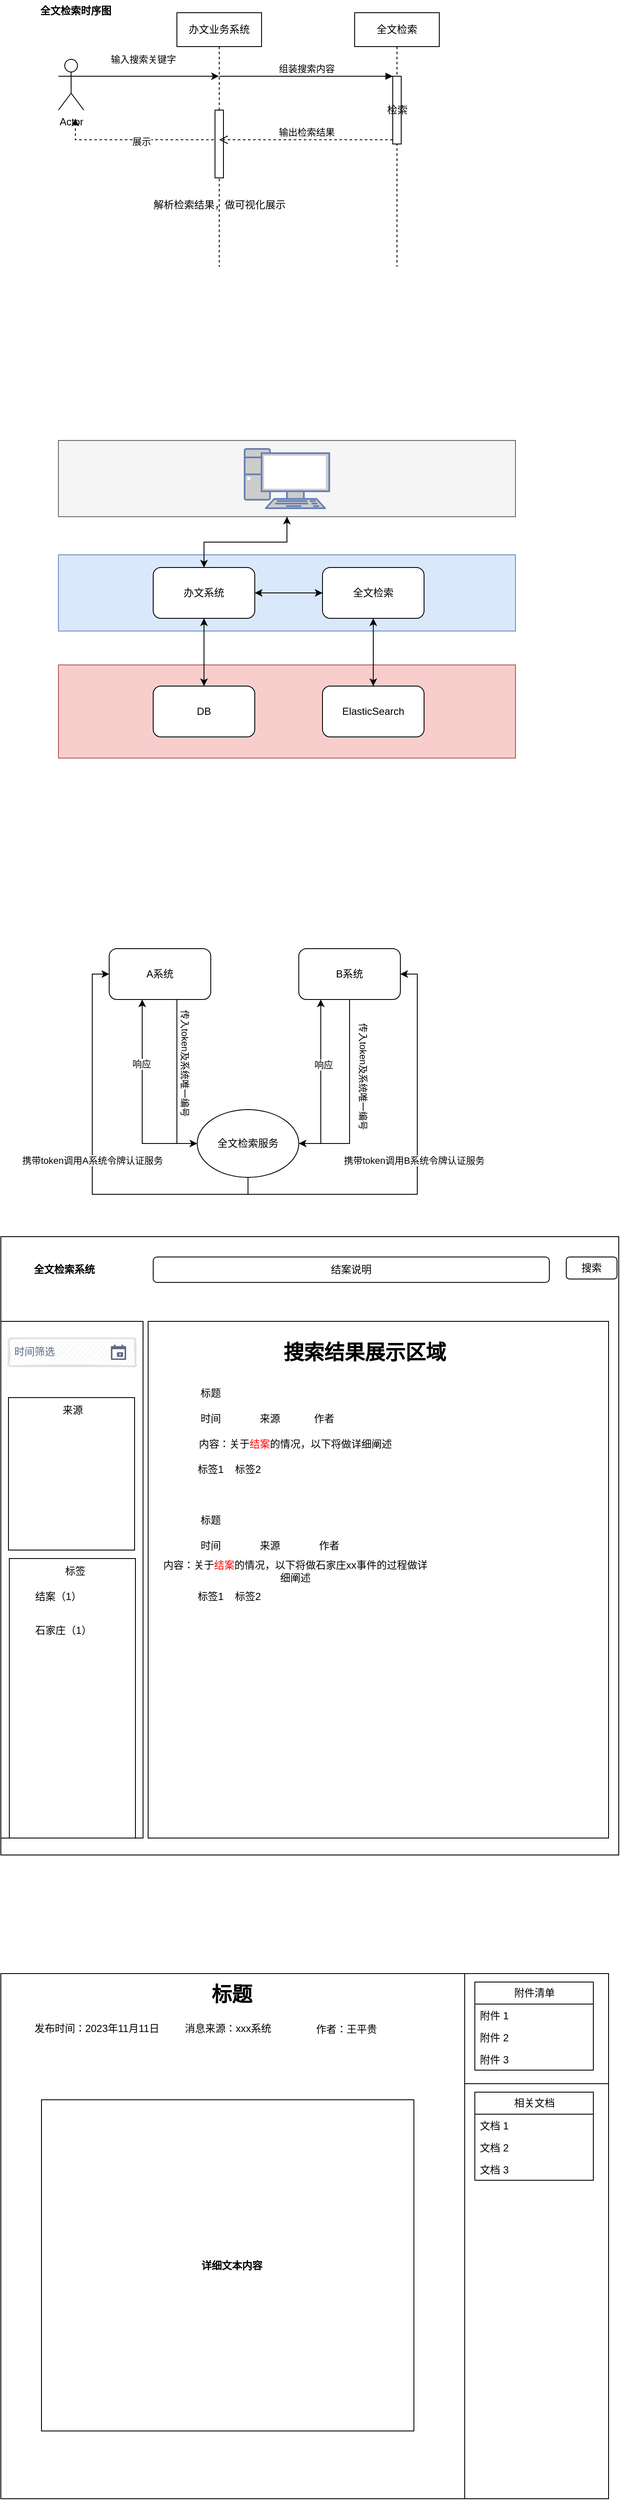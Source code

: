 <mxfile version="22.1.0" type="github">
  <diagram name="第 1 页" id="LdHHr-EjlGBkQb0S6M5a">
    <mxGraphModel dx="1434" dy="841" grid="1" gridSize="10" guides="1" tooltips="1" connect="1" arrows="1" fold="1" page="1" pageScale="1" pageWidth="827" pageHeight="1169" math="0" shadow="0">
      <root>
        <mxCell id="0" />
        <mxCell id="1" parent="0" />
        <mxCell id="sIEmG1q061Rkc91FM-IE-13" style="edgeStyle=orthogonalEdgeStyle;rounded=0;orthogonalLoop=1;jettySize=auto;html=1;" parent="1" edge="1">
          <mxGeometry relative="1" as="geometry">
            <mxPoint x="160" y="360" as="sourcePoint" />
            <mxPoint x="319.5" y="360" as="targetPoint" />
            <Array as="points">
              <mxPoint x="270" y="360" />
              <mxPoint x="270" y="360" />
            </Array>
          </mxGeometry>
        </mxCell>
        <mxCell id="sIEmG1q061Rkc91FM-IE-14" value="输入搜索关键字&lt;br&gt;" style="edgeLabel;html=1;align=center;verticalAlign=middle;resizable=0;points=[];" parent="sIEmG1q061Rkc91FM-IE-13" vertex="1" connectable="0">
          <mxGeometry x="-0.122" y="-1" relative="1" as="geometry">
            <mxPoint y="-21" as="offset" />
          </mxGeometry>
        </mxCell>
        <mxCell id="sIEmG1q061Rkc91FM-IE-1" value="Actor" style="shape=umlActor;verticalLabelPosition=bottom;verticalAlign=top;html=1;outlineConnect=0;" parent="1" vertex="1">
          <mxGeometry x="130" y="340" width="30" height="60" as="geometry" />
        </mxCell>
        <mxCell id="sIEmG1q061Rkc91FM-IE-16" style="edgeStyle=elbowEdgeStyle;rounded=0;orthogonalLoop=1;jettySize=auto;html=1;elbow=vertical;curved=0;dashed=1;" parent="1" source="sIEmG1q061Rkc91FM-IE-5" edge="1">
          <mxGeometry relative="1" as="geometry">
            <mxPoint x="150" y="410" as="targetPoint" />
            <Array as="points">
              <mxPoint x="260" y="435" />
            </Array>
          </mxGeometry>
        </mxCell>
        <mxCell id="sIEmG1q061Rkc91FM-IE-19" value="展示" style="edgeLabel;html=1;align=center;verticalAlign=middle;resizable=0;points=[];" parent="sIEmG1q061Rkc91FM-IE-16" vertex="1" connectable="0">
          <mxGeometry x="-0.049" y="2" relative="1" as="geometry">
            <mxPoint x="1" as="offset" />
          </mxGeometry>
        </mxCell>
        <mxCell id="sIEmG1q061Rkc91FM-IE-5" value="办文业务系统" style="shape=umlLifeline;perimeter=lifelinePerimeter;whiteSpace=wrap;html=1;container=1;dropTarget=0;collapsible=0;recursiveResize=0;outlineConnect=0;portConstraint=eastwest;newEdgeStyle={&quot;edgeStyle&quot;:&quot;elbowEdgeStyle&quot;,&quot;elbow&quot;:&quot;vertical&quot;,&quot;curved&quot;:0,&quot;rounded&quot;:0};" parent="1" vertex="1">
          <mxGeometry x="270" y="285" width="100" height="300" as="geometry" />
        </mxCell>
        <mxCell id="sIEmG1q061Rkc91FM-IE-18" value="&lt;br&gt;&lt;br&gt;&lt;br&gt;&lt;br&gt;&lt;br&gt;&lt;br&gt;&lt;br&gt;&lt;br&gt;&lt;br&gt;&lt;br&gt;解析检索结果，做可视化展示" style="html=1;points=[];perimeter=orthogonalPerimeter;outlineConnect=0;targetShapes=umlLifeline;portConstraint=eastwest;newEdgeStyle={&quot;edgeStyle&quot;:&quot;elbowEdgeStyle&quot;,&quot;elbow&quot;:&quot;vertical&quot;,&quot;curved&quot;:0,&quot;rounded&quot;:0};" parent="sIEmG1q061Rkc91FM-IE-5" vertex="1">
          <mxGeometry x="45" y="115" width="10" height="80" as="geometry" />
        </mxCell>
        <mxCell id="sIEmG1q061Rkc91FM-IE-6" value="全文检索" style="shape=umlLifeline;perimeter=lifelinePerimeter;whiteSpace=wrap;html=1;container=1;dropTarget=0;collapsible=0;recursiveResize=0;outlineConnect=0;portConstraint=eastwest;newEdgeStyle={&quot;edgeStyle&quot;:&quot;elbowEdgeStyle&quot;,&quot;elbow&quot;:&quot;vertical&quot;,&quot;curved&quot;:0,&quot;rounded&quot;:0};" parent="1" vertex="1">
          <mxGeometry x="480" y="285" width="100" height="300" as="geometry" />
        </mxCell>
        <mxCell id="sIEmG1q061Rkc91FM-IE-10" value="检索" style="html=1;points=[];perimeter=orthogonalPerimeter;outlineConnect=0;targetShapes=umlLifeline;portConstraint=eastwest;newEdgeStyle={&quot;edgeStyle&quot;:&quot;elbowEdgeStyle&quot;,&quot;elbow&quot;:&quot;vertical&quot;,&quot;curved&quot;:0,&quot;rounded&quot;:0};" parent="sIEmG1q061Rkc91FM-IE-6" vertex="1">
          <mxGeometry x="45" y="75" width="10" height="80" as="geometry" />
        </mxCell>
        <mxCell id="sIEmG1q061Rkc91FM-IE-11" value="组装搜索内容&lt;br&gt;" style="html=1;verticalAlign=bottom;endArrow=block;edgeStyle=elbowEdgeStyle;elbow=vertical;curved=0;rounded=0;" parent="1" target="sIEmG1q061Rkc91FM-IE-10" edge="1">
          <mxGeometry relative="1" as="geometry">
            <mxPoint x="320" y="360" as="sourcePoint" />
          </mxGeometry>
        </mxCell>
        <mxCell id="sIEmG1q061Rkc91FM-IE-12" value="输出检索结果" style="html=1;verticalAlign=bottom;endArrow=open;dashed=1;endSize=8;edgeStyle=elbowEdgeStyle;elbow=vertical;curved=0;rounded=0;" parent="1" source="sIEmG1q061Rkc91FM-IE-10" edge="1">
          <mxGeometry relative="1" as="geometry">
            <mxPoint x="320" y="435" as="targetPoint" />
          </mxGeometry>
        </mxCell>
        <mxCell id="sIEmG1q061Rkc91FM-IE-20" value="全文检索时序图" style="text;align=center;fontStyle=1;verticalAlign=middle;spacingLeft=3;spacingRight=3;strokeColor=none;rotatable=0;points=[[0,0.5],[1,0.5]];portConstraint=eastwest;html=1;" parent="1" vertex="1">
          <mxGeometry x="110" y="270" width="80" height="26" as="geometry" />
        </mxCell>
        <mxCell id="sIEmG1q061Rkc91FM-IE-22" value="" style="rounded=0;whiteSpace=wrap;html=1;fillColor=#f5f5f5;strokeColor=#666666;fontColor=#333333;" parent="1" vertex="1">
          <mxGeometry x="130" y="790" width="540" height="90" as="geometry" />
        </mxCell>
        <mxCell id="sIEmG1q061Rkc91FM-IE-25" value="" style="fontColor=#0066CC;verticalAlign=top;verticalLabelPosition=bottom;labelPosition=center;align=center;html=1;outlineConnect=0;fillColor=#CCCCCC;strokeColor=#6881B3;gradientColor=none;gradientDirection=north;strokeWidth=2;shape=mxgraph.networks.pc;" parent="1" vertex="1">
          <mxGeometry x="350" y="800" width="100" height="70" as="geometry" />
        </mxCell>
        <mxCell id="sIEmG1q061Rkc91FM-IE-26" value="" style="rounded=0;whiteSpace=wrap;html=1;fillColor=#dae8fc;strokeColor=#6c8ebf;" parent="1" vertex="1">
          <mxGeometry x="130" y="925" width="540" height="90" as="geometry" />
        </mxCell>
        <mxCell id="sIEmG1q061Rkc91FM-IE-38" style="edgeStyle=orthogonalEdgeStyle;rounded=0;orthogonalLoop=1;jettySize=auto;html=1;entryX=0;entryY=0.5;entryDx=0;entryDy=0;" parent="1" source="sIEmG1q061Rkc91FM-IE-27" target="sIEmG1q061Rkc91FM-IE-28" edge="1">
          <mxGeometry relative="1" as="geometry" />
        </mxCell>
        <mxCell id="TpiHtZoOnFScd-ey19ek-1" style="edgeStyle=orthogonalEdgeStyle;rounded=0;orthogonalLoop=1;jettySize=auto;html=1;entryX=0.5;entryY=1;entryDx=0;entryDy=0;" edge="1" parent="1" source="sIEmG1q061Rkc91FM-IE-27" target="sIEmG1q061Rkc91FM-IE-22">
          <mxGeometry relative="1" as="geometry" />
        </mxCell>
        <mxCell id="sIEmG1q061Rkc91FM-IE-27" value="办文系统" style="rounded=1;whiteSpace=wrap;html=1;" parent="1" vertex="1">
          <mxGeometry x="242" y="940" width="120" height="60" as="geometry" />
        </mxCell>
        <mxCell id="sIEmG1q061Rkc91FM-IE-39" style="edgeStyle=orthogonalEdgeStyle;rounded=0;orthogonalLoop=1;jettySize=auto;html=1;entryX=1;entryY=0.5;entryDx=0;entryDy=0;" parent="1" source="sIEmG1q061Rkc91FM-IE-28" target="sIEmG1q061Rkc91FM-IE-27" edge="1">
          <mxGeometry relative="1" as="geometry" />
        </mxCell>
        <mxCell id="sIEmG1q061Rkc91FM-IE-28" value="全文检索" style="rounded=1;whiteSpace=wrap;html=1;" parent="1" vertex="1">
          <mxGeometry x="442" y="940" width="120" height="60" as="geometry" />
        </mxCell>
        <mxCell id="sIEmG1q061Rkc91FM-IE-29" value="" style="rounded=0;whiteSpace=wrap;html=1;fillColor=#f8cecc;strokeColor=#b85450;" parent="1" vertex="1">
          <mxGeometry x="130" y="1055" width="540" height="110" as="geometry" />
        </mxCell>
        <mxCell id="sIEmG1q061Rkc91FM-IE-43" style="edgeStyle=orthogonalEdgeStyle;rounded=0;orthogonalLoop=1;jettySize=auto;html=1;" parent="1" source="sIEmG1q061Rkc91FM-IE-30" edge="1">
          <mxGeometry relative="1" as="geometry">
            <mxPoint x="302" y="1000" as="targetPoint" />
          </mxGeometry>
        </mxCell>
        <mxCell id="sIEmG1q061Rkc91FM-IE-30" value="DB" style="rounded=1;whiteSpace=wrap;html=1;" parent="1" vertex="1">
          <mxGeometry x="242" y="1080" width="120" height="60" as="geometry" />
        </mxCell>
        <mxCell id="sIEmG1q061Rkc91FM-IE-42" style="edgeStyle=orthogonalEdgeStyle;rounded=0;orthogonalLoop=1;jettySize=auto;html=1;" parent="1" source="sIEmG1q061Rkc91FM-IE-31" target="sIEmG1q061Rkc91FM-IE-28" edge="1">
          <mxGeometry relative="1" as="geometry" />
        </mxCell>
        <mxCell id="sIEmG1q061Rkc91FM-IE-31" value="ElasticSearch" style="rounded=1;whiteSpace=wrap;html=1;" parent="1" vertex="1">
          <mxGeometry x="442" y="1080" width="120" height="60" as="geometry" />
        </mxCell>
        <mxCell id="sIEmG1q061Rkc91FM-IE-41" style="edgeStyle=orthogonalEdgeStyle;rounded=0;orthogonalLoop=1;jettySize=auto;html=1;" parent="1" source="sIEmG1q061Rkc91FM-IE-28" target="sIEmG1q061Rkc91FM-IE-31" edge="1">
          <mxGeometry relative="1" as="geometry" />
        </mxCell>
        <mxCell id="sIEmG1q061Rkc91FM-IE-40" style="edgeStyle=orthogonalEdgeStyle;rounded=0;orthogonalLoop=1;jettySize=auto;html=1;" parent="1" source="sIEmG1q061Rkc91FM-IE-27" target="sIEmG1q061Rkc91FM-IE-30" edge="1">
          <mxGeometry relative="1" as="geometry" />
        </mxCell>
        <mxCell id="sIEmG1q061Rkc91FM-IE-33" style="edgeStyle=orthogonalEdgeStyle;rounded=0;orthogonalLoop=1;jettySize=auto;html=1;" parent="1" source="sIEmG1q061Rkc91FM-IE-22" target="sIEmG1q061Rkc91FM-IE-27" edge="1">
          <mxGeometry relative="1" as="geometry" />
        </mxCell>
        <mxCell id="TpiHtZoOnFScd-ey19ek-7" style="edgeStyle=orthogonalEdgeStyle;rounded=0;orthogonalLoop=1;jettySize=auto;html=1;" edge="1" parent="1" source="TpiHtZoOnFScd-ey19ek-2" target="TpiHtZoOnFScd-ey19ek-6">
          <mxGeometry relative="1" as="geometry">
            <Array as="points">
              <mxPoint x="270" y="1620" />
            </Array>
          </mxGeometry>
        </mxCell>
        <mxCell id="TpiHtZoOnFScd-ey19ek-9" value="传入token及系统唯一编号" style="edgeLabel;html=1;align=center;verticalAlign=middle;resizable=0;points=[];rotation=90;" vertex="1" connectable="0" parent="TpiHtZoOnFScd-ey19ek-7">
          <mxGeometry x="-0.234" y="-2" relative="1" as="geometry">
            <mxPoint x="12" as="offset" />
          </mxGeometry>
        </mxCell>
        <mxCell id="TpiHtZoOnFScd-ey19ek-2" value="A系统&lt;br&gt;" style="rounded=1;whiteSpace=wrap;html=1;" vertex="1" parent="1">
          <mxGeometry x="190" y="1390" width="120" height="60" as="geometry" />
        </mxCell>
        <mxCell id="TpiHtZoOnFScd-ey19ek-8" style="edgeStyle=orthogonalEdgeStyle;rounded=0;orthogonalLoop=1;jettySize=auto;html=1;entryX=1;entryY=0.5;entryDx=0;entryDy=0;" edge="1" parent="1" source="TpiHtZoOnFScd-ey19ek-4" target="TpiHtZoOnFScd-ey19ek-6">
          <mxGeometry relative="1" as="geometry" />
        </mxCell>
        <mxCell id="TpiHtZoOnFScd-ey19ek-16" value="传入token及系统唯一编号" style="edgeLabel;html=1;align=center;verticalAlign=middle;resizable=0;points=[];rotation=90;" vertex="1" connectable="0" parent="TpiHtZoOnFScd-ey19ek-8">
          <mxGeometry x="-0.226" y="1" relative="1" as="geometry">
            <mxPoint x="15" y="1" as="offset" />
          </mxGeometry>
        </mxCell>
        <mxCell id="TpiHtZoOnFScd-ey19ek-4" value="B系统" style="rounded=1;whiteSpace=wrap;html=1;" vertex="1" parent="1">
          <mxGeometry x="414" y="1390" width="120" height="60" as="geometry" />
        </mxCell>
        <mxCell id="TpiHtZoOnFScd-ey19ek-10" style="edgeStyle=orthogonalEdgeStyle;rounded=0;orthogonalLoop=1;jettySize=auto;html=1;entryX=0;entryY=0.5;entryDx=0;entryDy=0;" edge="1" parent="1" source="TpiHtZoOnFScd-ey19ek-6" target="TpiHtZoOnFScd-ey19ek-2">
          <mxGeometry relative="1" as="geometry">
            <Array as="points">
              <mxPoint x="354" y="1680" />
              <mxPoint x="170" y="1680" />
              <mxPoint x="170" y="1420" />
            </Array>
          </mxGeometry>
        </mxCell>
        <mxCell id="TpiHtZoOnFScd-ey19ek-11" value="携带token调用A系统令牌认证服务&lt;br&gt;" style="edgeLabel;html=1;align=center;verticalAlign=middle;resizable=0;points=[];" vertex="1" connectable="0" parent="TpiHtZoOnFScd-ey19ek-10">
          <mxGeometry x="-0.322" y="1" relative="1" as="geometry">
            <mxPoint x="-40" y="-41" as="offset" />
          </mxGeometry>
        </mxCell>
        <mxCell id="TpiHtZoOnFScd-ey19ek-12" style="edgeStyle=orthogonalEdgeStyle;rounded=0;orthogonalLoop=1;jettySize=auto;html=1;entryX=0.5;entryY=1;entryDx=0;entryDy=0;" edge="1" parent="1">
          <mxGeometry relative="1" as="geometry">
            <mxPoint x="273" y="1620" as="sourcePoint" />
            <mxPoint x="229" y="1450" as="targetPoint" />
            <Array as="points">
              <mxPoint x="229" y="1620" />
            </Array>
          </mxGeometry>
        </mxCell>
        <mxCell id="TpiHtZoOnFScd-ey19ek-18" value="响应" style="edgeLabel;html=1;align=center;verticalAlign=middle;resizable=0;points=[];" vertex="1" connectable="0" parent="TpiHtZoOnFScd-ey19ek-12">
          <mxGeometry x="0.29" y="1" relative="1" as="geometry">
            <mxPoint as="offset" />
          </mxGeometry>
        </mxCell>
        <mxCell id="TpiHtZoOnFScd-ey19ek-13" style="edgeStyle=orthogonalEdgeStyle;rounded=0;orthogonalLoop=1;jettySize=auto;html=1;entryX=1;entryY=0.5;entryDx=0;entryDy=0;" edge="1" parent="1" source="TpiHtZoOnFScd-ey19ek-6" target="TpiHtZoOnFScd-ey19ek-4">
          <mxGeometry relative="1" as="geometry">
            <Array as="points">
              <mxPoint x="354" y="1680" />
              <mxPoint x="554" y="1680" />
              <mxPoint x="554" y="1420" />
            </Array>
          </mxGeometry>
        </mxCell>
        <mxCell id="TpiHtZoOnFScd-ey19ek-14" value="携带token调用B系统令牌认证服务" style="edgeLabel;html=1;align=center;verticalAlign=middle;resizable=0;points=[];" vertex="1" connectable="0" parent="TpiHtZoOnFScd-ey19ek-13">
          <mxGeometry x="0.096" y="2" relative="1" as="geometry">
            <mxPoint x="-2" y="14" as="offset" />
          </mxGeometry>
        </mxCell>
        <mxCell id="TpiHtZoOnFScd-ey19ek-15" style="edgeStyle=orthogonalEdgeStyle;rounded=0;orthogonalLoop=1;jettySize=auto;html=1;" edge="1" parent="1" source="TpiHtZoOnFScd-ey19ek-6" target="TpiHtZoOnFScd-ey19ek-4">
          <mxGeometry relative="1" as="geometry">
            <Array as="points">
              <mxPoint x="440" y="1620" />
            </Array>
          </mxGeometry>
        </mxCell>
        <mxCell id="TpiHtZoOnFScd-ey19ek-17" value="响应" style="edgeLabel;html=1;align=center;verticalAlign=middle;resizable=0;points=[];" vertex="1" connectable="0" parent="TpiHtZoOnFScd-ey19ek-15">
          <mxGeometry x="0.214" y="-3" relative="1" as="geometry">
            <mxPoint as="offset" />
          </mxGeometry>
        </mxCell>
        <mxCell id="TpiHtZoOnFScd-ey19ek-6" value="全文检索服务" style="ellipse;whiteSpace=wrap;html=1;" vertex="1" parent="1">
          <mxGeometry x="294" y="1580" width="120" height="80" as="geometry" />
        </mxCell>
        <mxCell id="TpiHtZoOnFScd-ey19ek-19" value="" style="whiteSpace=wrap;html=1;aspect=fixed;" vertex="1" parent="1">
          <mxGeometry x="62" y="1730" width="730" height="730" as="geometry" />
        </mxCell>
        <mxCell id="TpiHtZoOnFScd-ey19ek-20" value="" style="rounded=0;whiteSpace=wrap;html=1;" vertex="1" parent="1">
          <mxGeometry x="62" y="1830" width="168" height="610" as="geometry" />
        </mxCell>
        <mxCell id="TpiHtZoOnFScd-ey19ek-22" value="" style="rounded=0;whiteSpace=wrap;html=1;" vertex="1" parent="1">
          <mxGeometry x="236" y="1830" width="544" height="610" as="geometry" />
        </mxCell>
        <mxCell id="TpiHtZoOnFScd-ey19ek-23" value="结案说明" style="rounded=1;whiteSpace=wrap;html=1;" vertex="1" parent="1">
          <mxGeometry x="242" y="1754" width="468" height="30" as="geometry" />
        </mxCell>
        <mxCell id="TpiHtZoOnFScd-ey19ek-24" value="搜索" style="rounded=1;whiteSpace=wrap;html=1;" vertex="1" parent="1">
          <mxGeometry x="730" y="1754" width="60" height="26" as="geometry" />
        </mxCell>
        <mxCell id="TpiHtZoOnFScd-ey19ek-27" value="时间筛选" style="rounded=1;arcSize=9;fillColor=#F7F8F9;align=left;spacingLeft=5;strokeColor=#DEE1E6;html=1;strokeWidth=2;fontColor=#596780;fontSize=12;sketch=1;hachureGap=4;pointerEvents=0;fontFamily=Architects Daughter;fontSource=https%3A%2F%2Ffonts.googleapis.com%2Fcss%3Ffamily%3DArchitects%2BDaughter;" vertex="1" parent="1">
          <mxGeometry x="71" y="1850" width="150" height="33" as="geometry" />
        </mxCell>
        <mxCell id="TpiHtZoOnFScd-ey19ek-28" value="" style="shape=mxgraph.gmdl.calendar;fillColor=#5A6881;strokeColor=none;sketch=0;hachureGap=4;pointerEvents=0;fontFamily=Architects Daughter;fontSource=https%3A%2F%2Ffonts.googleapis.com%2Fcss%3Ffamily%3DArchitects%2BDaughter;fontSize=20;" vertex="1" parent="TpiHtZoOnFScd-ey19ek-27">
          <mxGeometry x="1" y="0.5" width="18" height="18" relative="1" as="geometry">
            <mxPoint x="-29" y="-9" as="offset" />
          </mxGeometry>
        </mxCell>
        <mxCell id="TpiHtZoOnFScd-ey19ek-29" value="全文检索系统" style="text;html=1;strokeColor=none;fillColor=none;align=center;verticalAlign=middle;whiteSpace=wrap;rounded=0;fontStyle=1" vertex="1" parent="1">
          <mxGeometry x="62" y="1741" width="150" height="56" as="geometry" />
        </mxCell>
        <mxCell id="TpiHtZoOnFScd-ey19ek-30" value="" style="rounded=0;whiteSpace=wrap;html=1;" vertex="1" parent="1">
          <mxGeometry x="71" y="1920" width="149" height="180" as="geometry" />
        </mxCell>
        <mxCell id="TpiHtZoOnFScd-ey19ek-31" value="来源" style="text;html=1;strokeColor=none;fillColor=none;align=center;verticalAlign=middle;whiteSpace=wrap;rounded=0;" vertex="1" parent="1">
          <mxGeometry x="116.5" y="1920" width="60" height="30" as="geometry" />
        </mxCell>
        <mxCell id="TpiHtZoOnFScd-ey19ek-32" value="" style="rounded=0;whiteSpace=wrap;html=1;" vertex="1" parent="1">
          <mxGeometry x="72" y="2110" width="149" height="330" as="geometry" />
        </mxCell>
        <mxCell id="TpiHtZoOnFScd-ey19ek-33" value="标签" style="text;html=1;strokeColor=none;fillColor=none;align=center;verticalAlign=middle;whiteSpace=wrap;rounded=0;" vertex="1" parent="1">
          <mxGeometry x="120" y="2110" width="60" height="30" as="geometry" />
        </mxCell>
        <mxCell id="TpiHtZoOnFScd-ey19ek-55" value="&lt;h1 style=&quot;border-color: var(--border-color); text-align: left;&quot;&gt;搜索结果展示区域&lt;/h1&gt;" style="text;html=1;strokeColor=none;fillColor=none;align=center;verticalAlign=middle;whiteSpace=wrap;rounded=0;" vertex="1" parent="1">
          <mxGeometry x="362" y="1846.5" width="260" height="40" as="geometry" />
        </mxCell>
        <mxCell id="TpiHtZoOnFScd-ey19ek-56" value="标题" style="text;html=1;strokeColor=none;fillColor=none;align=center;verticalAlign=middle;whiteSpace=wrap;rounded=0;" vertex="1" parent="1">
          <mxGeometry x="250" y="1900" width="120" height="30" as="geometry" />
        </mxCell>
        <mxCell id="TpiHtZoOnFScd-ey19ek-57" value="时间" style="text;html=1;strokeColor=none;fillColor=none;align=center;verticalAlign=middle;whiteSpace=wrap;rounded=0;" vertex="1" parent="1">
          <mxGeometry x="250" y="1930" width="120" height="30" as="geometry" />
        </mxCell>
        <mxCell id="TpiHtZoOnFScd-ey19ek-58" value="来源" style="text;html=1;strokeColor=none;fillColor=none;align=center;verticalAlign=middle;whiteSpace=wrap;rounded=0;" vertex="1" parent="1">
          <mxGeometry x="320" y="1930" width="120" height="30" as="geometry" />
        </mxCell>
        <mxCell id="TpiHtZoOnFScd-ey19ek-59" value="内容：关于&lt;font color=&quot;#ff0000&quot;&gt;结案&lt;/font&gt;的情况，以下将做详细阐述" style="text;html=1;strokeColor=none;fillColor=none;align=center;verticalAlign=middle;whiteSpace=wrap;rounded=0;" vertex="1" parent="1">
          <mxGeometry x="250" y="1960" width="320" height="30" as="geometry" />
        </mxCell>
        <mxCell id="TpiHtZoOnFScd-ey19ek-60" value="标签1" style="text;html=1;strokeColor=none;fillColor=none;align=center;verticalAlign=middle;whiteSpace=wrap;rounded=0;" vertex="1" parent="1">
          <mxGeometry x="280" y="1990" width="60" height="30" as="geometry" />
        </mxCell>
        <mxCell id="TpiHtZoOnFScd-ey19ek-61" value="标签2" style="text;html=1;strokeColor=none;fillColor=none;align=center;verticalAlign=middle;whiteSpace=wrap;rounded=0;" vertex="1" parent="1">
          <mxGeometry x="324" y="1990" width="60" height="30" as="geometry" />
        </mxCell>
        <mxCell id="TpiHtZoOnFScd-ey19ek-62" value="标题" style="text;html=1;strokeColor=none;fillColor=none;align=center;verticalAlign=middle;whiteSpace=wrap;rounded=0;" vertex="1" parent="1">
          <mxGeometry x="250" y="2050" width="120" height="30" as="geometry" />
        </mxCell>
        <mxCell id="TpiHtZoOnFScd-ey19ek-63" value="时间" style="text;html=1;strokeColor=none;fillColor=none;align=center;verticalAlign=middle;whiteSpace=wrap;rounded=0;" vertex="1" parent="1">
          <mxGeometry x="250" y="2080" width="120" height="30" as="geometry" />
        </mxCell>
        <mxCell id="TpiHtZoOnFScd-ey19ek-64" value="来源" style="text;html=1;strokeColor=none;fillColor=none;align=center;verticalAlign=middle;whiteSpace=wrap;rounded=0;" vertex="1" parent="1">
          <mxGeometry x="320" y="2080" width="120" height="30" as="geometry" />
        </mxCell>
        <mxCell id="TpiHtZoOnFScd-ey19ek-65" value="内容：关于&lt;font color=&quot;#ff0000&quot;&gt;结案&lt;/font&gt;的情况，以下将做石家庄xx事件的过程做详细阐述" style="text;html=1;strokeColor=none;fillColor=none;align=center;verticalAlign=middle;whiteSpace=wrap;rounded=0;" vertex="1" parent="1">
          <mxGeometry x="250" y="2110" width="320" height="30" as="geometry" />
        </mxCell>
        <mxCell id="TpiHtZoOnFScd-ey19ek-66" value="标签1" style="text;html=1;strokeColor=none;fillColor=none;align=center;verticalAlign=middle;whiteSpace=wrap;rounded=0;" vertex="1" parent="1">
          <mxGeometry x="280" y="2140" width="60" height="30" as="geometry" />
        </mxCell>
        <mxCell id="TpiHtZoOnFScd-ey19ek-67" value="标签2" style="text;html=1;strokeColor=none;fillColor=none;align=center;verticalAlign=middle;whiteSpace=wrap;rounded=0;" vertex="1" parent="1">
          <mxGeometry x="324" y="2140" width="60" height="30" as="geometry" />
        </mxCell>
        <mxCell id="TpiHtZoOnFScd-ey19ek-68" value="作者" style="text;html=1;strokeColor=none;fillColor=none;align=center;verticalAlign=middle;whiteSpace=wrap;rounded=0;" vertex="1" parent="1">
          <mxGeometry x="390" y="2080" width="120" height="30" as="geometry" />
        </mxCell>
        <mxCell id="TpiHtZoOnFScd-ey19ek-69" value="作者" style="text;html=1;strokeColor=none;fillColor=none;align=center;verticalAlign=middle;whiteSpace=wrap;rounded=0;" vertex="1" parent="1">
          <mxGeometry x="384" y="1930" width="120" height="30" as="geometry" />
        </mxCell>
        <mxCell id="TpiHtZoOnFScd-ey19ek-70" value="" style="rounded=0;whiteSpace=wrap;html=1;" vertex="1" parent="1">
          <mxGeometry x="62" y="2600" width="718" height="620" as="geometry" />
        </mxCell>
        <mxCell id="TpiHtZoOnFScd-ey19ek-71" value="" style="rounded=0;whiteSpace=wrap;html=1;" vertex="1" parent="1">
          <mxGeometry x="62" y="2600" width="548" height="620" as="geometry" />
        </mxCell>
        <mxCell id="TpiHtZoOnFScd-ey19ek-72" value="" style="rounded=0;whiteSpace=wrap;html=1;" vertex="1" parent="1">
          <mxGeometry x="610" y="2600" width="170" height="130" as="geometry" />
        </mxCell>
        <mxCell id="TpiHtZoOnFScd-ey19ek-73" value="附件清单" style="swimlane;fontStyle=0;childLayout=stackLayout;horizontal=1;startSize=26;fillColor=none;horizontalStack=0;resizeParent=1;resizeParentMax=0;resizeLast=0;collapsible=1;marginBottom=0;html=1;" vertex="1" parent="1">
          <mxGeometry x="622" y="2610" width="140" height="104" as="geometry" />
        </mxCell>
        <mxCell id="TpiHtZoOnFScd-ey19ek-74" value="附件 1" style="text;strokeColor=none;fillColor=none;align=left;verticalAlign=top;spacingLeft=4;spacingRight=4;overflow=hidden;rotatable=0;points=[[0,0.5],[1,0.5]];portConstraint=eastwest;whiteSpace=wrap;html=1;" vertex="1" parent="TpiHtZoOnFScd-ey19ek-73">
          <mxGeometry y="26" width="140" height="26" as="geometry" />
        </mxCell>
        <mxCell id="TpiHtZoOnFScd-ey19ek-75" value="附件 2" style="text;strokeColor=none;fillColor=none;align=left;verticalAlign=top;spacingLeft=4;spacingRight=4;overflow=hidden;rotatable=0;points=[[0,0.5],[1,0.5]];portConstraint=eastwest;whiteSpace=wrap;html=1;" vertex="1" parent="TpiHtZoOnFScd-ey19ek-73">
          <mxGeometry y="52" width="140" height="26" as="geometry" />
        </mxCell>
        <mxCell id="TpiHtZoOnFScd-ey19ek-76" value="附件 3" style="text;strokeColor=none;fillColor=none;align=left;verticalAlign=top;spacingLeft=4;spacingRight=4;overflow=hidden;rotatable=0;points=[[0,0.5],[1,0.5]];portConstraint=eastwest;whiteSpace=wrap;html=1;" vertex="1" parent="TpiHtZoOnFScd-ey19ek-73">
          <mxGeometry y="78" width="140" height="26" as="geometry" />
        </mxCell>
        <mxCell id="TpiHtZoOnFScd-ey19ek-77" value="相关文档" style="swimlane;fontStyle=0;childLayout=stackLayout;horizontal=1;startSize=26;fillColor=none;horizontalStack=0;resizeParent=1;resizeParentMax=0;resizeLast=0;collapsible=1;marginBottom=0;html=1;" vertex="1" parent="1">
          <mxGeometry x="622" y="2740" width="140" height="104" as="geometry" />
        </mxCell>
        <mxCell id="TpiHtZoOnFScd-ey19ek-78" value="文档 1" style="text;strokeColor=none;fillColor=none;align=left;verticalAlign=top;spacingLeft=4;spacingRight=4;overflow=hidden;rotatable=0;points=[[0,0.5],[1,0.5]];portConstraint=eastwest;whiteSpace=wrap;html=1;" vertex="1" parent="TpiHtZoOnFScd-ey19ek-77">
          <mxGeometry y="26" width="140" height="26" as="geometry" />
        </mxCell>
        <mxCell id="TpiHtZoOnFScd-ey19ek-79" value="文档 2" style="text;strokeColor=none;fillColor=none;align=left;verticalAlign=top;spacingLeft=4;spacingRight=4;overflow=hidden;rotatable=0;points=[[0,0.5],[1,0.5]];portConstraint=eastwest;whiteSpace=wrap;html=1;" vertex="1" parent="TpiHtZoOnFScd-ey19ek-77">
          <mxGeometry y="52" width="140" height="26" as="geometry" />
        </mxCell>
        <mxCell id="TpiHtZoOnFScd-ey19ek-80" value="文档 3" style="text;strokeColor=none;fillColor=none;align=left;verticalAlign=top;spacingLeft=4;spacingRight=4;overflow=hidden;rotatable=0;points=[[0,0.5],[1,0.5]];portConstraint=eastwest;whiteSpace=wrap;html=1;" vertex="1" parent="TpiHtZoOnFScd-ey19ek-77">
          <mxGeometry y="78" width="140" height="26" as="geometry" />
        </mxCell>
        <mxCell id="TpiHtZoOnFScd-ey19ek-82" value="结案（1）" style="text;html=1;strokeColor=none;fillColor=none;align=center;verticalAlign=middle;whiteSpace=wrap;rounded=0;" vertex="1" parent="1">
          <mxGeometry x="100" y="2140" width="60" height="30" as="geometry" />
        </mxCell>
        <mxCell id="TpiHtZoOnFScd-ey19ek-83" value="石家庄（1）" style="text;html=1;strokeColor=none;fillColor=none;align=center;verticalAlign=middle;whiteSpace=wrap;rounded=0;" vertex="1" parent="1">
          <mxGeometry x="96" y="2180" width="80" height="30" as="geometry" />
        </mxCell>
        <mxCell id="TpiHtZoOnFScd-ey19ek-84" value="标题" style="text;html=1;strokeColor=none;fillColor=none;align=center;verticalAlign=middle;whiteSpace=wrap;rounded=0;fontStyle=1;fontSize=24;" vertex="1" parent="1">
          <mxGeometry x="210" y="2610" width="250" height="30" as="geometry" />
        </mxCell>
        <mxCell id="TpiHtZoOnFScd-ey19ek-85" value="发布时间：2023年11月11日" style="text;html=1;strokeColor=none;fillColor=none;align=center;verticalAlign=middle;whiteSpace=wrap;rounded=0;" vertex="1" parent="1">
          <mxGeometry x="81" y="2650" width="189" height="30" as="geometry" />
        </mxCell>
        <mxCell id="TpiHtZoOnFScd-ey19ek-86" value="消息来源：xxx系统" style="text;html=1;strokeColor=none;fillColor=none;align=center;verticalAlign=middle;whiteSpace=wrap;rounded=0;" vertex="1" parent="1">
          <mxGeometry x="236" y="2650" width="189" height="30" as="geometry" />
        </mxCell>
        <mxCell id="TpiHtZoOnFScd-ey19ek-87" value="作者：王平贵" style="text;html=1;strokeColor=none;fillColor=none;align=center;verticalAlign=middle;whiteSpace=wrap;rounded=0;" vertex="1" parent="1">
          <mxGeometry x="376" y="2651" width="189" height="30" as="geometry" />
        </mxCell>
        <mxCell id="TpiHtZoOnFScd-ey19ek-88" value="" style="rounded=0;whiteSpace=wrap;html=1;" vertex="1" parent="1">
          <mxGeometry x="110" y="2749" width="440" height="391" as="geometry" />
        </mxCell>
        <mxCell id="TpiHtZoOnFScd-ey19ek-89" value="详细文本内容" style="text;html=1;strokeColor=none;fillColor=none;align=center;verticalAlign=middle;whiteSpace=wrap;rounded=0;fontStyle=1" vertex="1" parent="1">
          <mxGeometry x="255" y="2929.5" width="160" height="30" as="geometry" />
        </mxCell>
      </root>
    </mxGraphModel>
  </diagram>
</mxfile>
